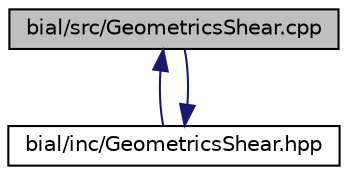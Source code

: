 digraph "bial/src/GeometricsShear.cpp"
{
  edge [fontname="Helvetica",fontsize="10",labelfontname="Helvetica",labelfontsize="10"];
  node [fontname="Helvetica",fontsize="10",shape=record];
  Node1 [label="bial/src/GeometricsShear.cpp",height=0.2,width=0.4,color="black", fillcolor="grey75", style="filled", fontcolor="black"];
  Node1 -> Node2 [dir="back",color="midnightblue",fontsize="10",style="solid",fontname="Helvetica"];
  Node2 [label="bial/inc/GeometricsShear.hpp",height=0.2,width=0.4,color="black", fillcolor="white", style="filled",URL="$_geometrics_shear_8hpp.html"];
  Node2 -> Node1 [dir="back",color="midnightblue",fontsize="10",style="solid",fontname="Helvetica"];
}
